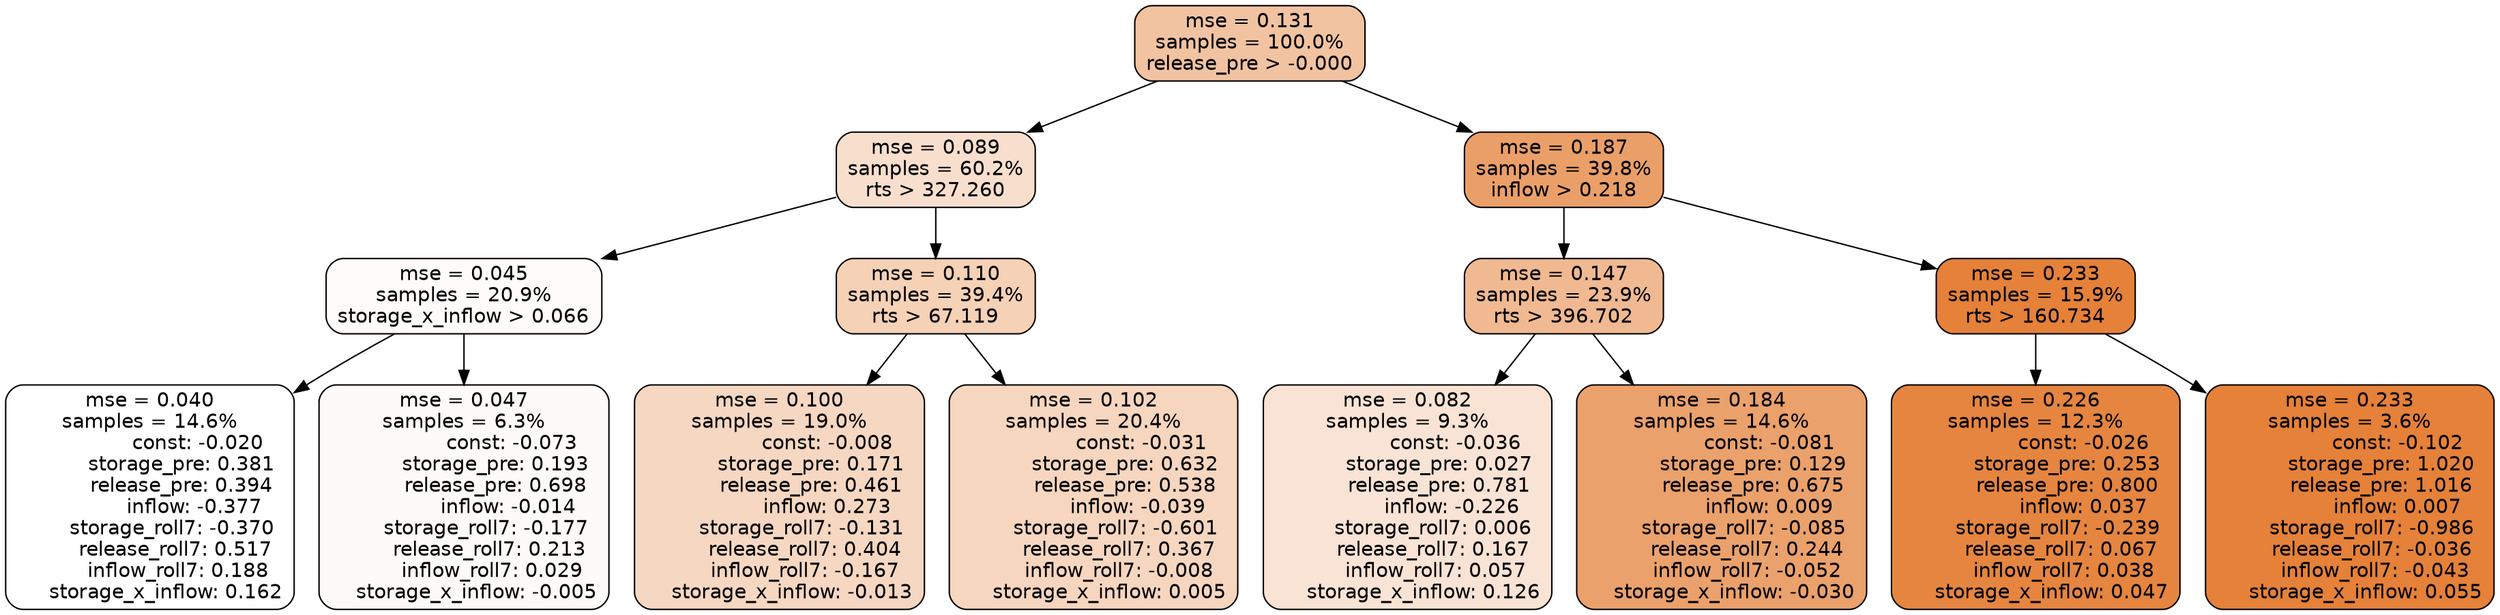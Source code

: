 digraph tree {
node [shape=rectangle, style="filled, rounded", color="black", fontname=helvetica] ;
edge [fontname=helvetica] ;
	"0" [label="mse = 0.131
samples = 100.0%
release_pre > -0.000", fillcolor="#f2c3a1"]
	"1" [label="mse = 0.089
samples = 60.2%
rts > 327.260", fillcolor="#f8dfcd"]
	"8" [label="mse = 0.187
samples = 39.8%
inflow > 0.218", fillcolor="#eb9f68"]
	"5" [label="mse = 0.045
samples = 20.9%
storage_x_inflow > 0.066", fillcolor="#fefbfa"]
	"2" [label="mse = 0.110
samples = 39.4%
rts > 67.119", fillcolor="#f5d1b6"]
	"9" [label="mse = 0.147
samples = 23.9%
rts > 396.702", fillcolor="#f0b991"]
	"12" [label="mse = 0.233
samples = 15.9%
rts > 160.734", fillcolor="#e58139"]
	"6" [label="mse = 0.040
samples = 14.6%
               const: -0.020
          storage_pre: 0.381
          release_pre: 0.394
              inflow: -0.377
       storage_roll7: -0.370
        release_roll7: 0.517
         inflow_roll7: 0.188
     storage_x_inflow: 0.162", fillcolor="#ffffff"]
	"7" [label="mse = 0.047
samples = 6.3%
               const: -0.073
          storage_pre: 0.193
          release_pre: 0.698
              inflow: -0.014
       storage_roll7: -0.177
        release_roll7: 0.213
         inflow_roll7: 0.029
    storage_x_inflow: -0.005", fillcolor="#fefaf7"]
	"3" [label="mse = 0.100
samples = 19.0%
               const: -0.008
          storage_pre: 0.171
          release_pre: 0.461
               inflow: 0.273
       storage_roll7: -0.131
        release_roll7: 0.404
        inflow_roll7: -0.167
    storage_x_inflow: -0.013", fillcolor="#f6d7c1"]
	"4" [label="mse = 0.102
samples = 20.4%
               const: -0.031
          storage_pre: 0.632
          release_pre: 0.538
              inflow: -0.039
       storage_roll7: -0.601
        release_roll7: 0.367
        inflow_roll7: -0.008
     storage_x_inflow: 0.005", fillcolor="#f6d6bf"]
	"11" [label="mse = 0.082
samples = 9.3%
               const: -0.036
          storage_pre: 0.027
          release_pre: 0.781
              inflow: -0.226
        storage_roll7: 0.006
        release_roll7: 0.167
         inflow_roll7: 0.057
     storage_x_inflow: 0.126", fillcolor="#f9e3d4"]
	"10" [label="mse = 0.184
samples = 14.6%
               const: -0.081
          storage_pre: 0.129
          release_pre: 0.675
               inflow: 0.009
       storage_roll7: -0.085
        release_roll7: 0.244
        inflow_roll7: -0.052
    storage_x_inflow: -0.030", fillcolor="#eba16b"]
	"13" [label="mse = 0.226
samples = 12.3%
               const: -0.026
          storage_pre: 0.253
          release_pre: 0.800
               inflow: 0.037
       storage_roll7: -0.239
        release_roll7: 0.067
         inflow_roll7: 0.038
     storage_x_inflow: 0.047", fillcolor="#e58540"]
	"14" [label="mse = 0.233
samples = 3.6%
               const: -0.102
          storage_pre: 1.020
          release_pre: 1.016
               inflow: 0.007
       storage_roll7: -0.986
       release_roll7: -0.036
        inflow_roll7: -0.043
     storage_x_inflow: 0.055", fillcolor="#e58139"]

	"0" -> "1"
	"0" -> "8"
	"1" -> "2"
	"1" -> "5"
	"8" -> "9"
	"8" -> "12"
	"5" -> "6"
	"5" -> "7"
	"2" -> "3"
	"2" -> "4"
	"9" -> "10"
	"9" -> "11"
	"12" -> "13"
	"12" -> "14"
}